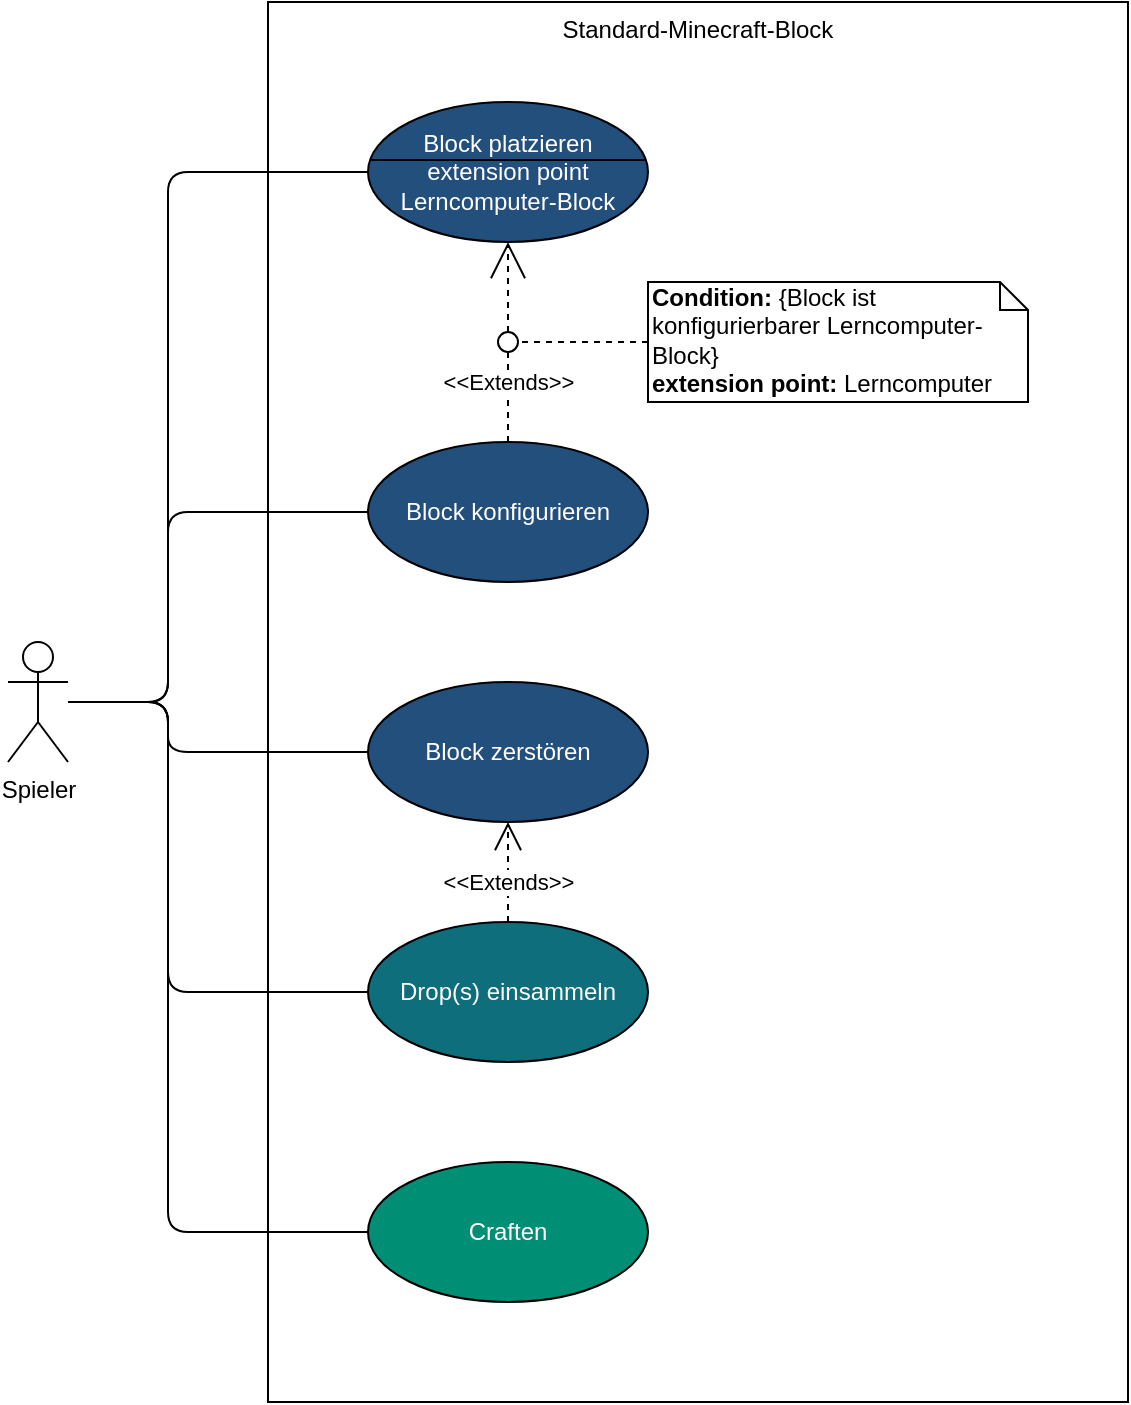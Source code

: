 <mxfile version="22.1.4" type="github">
  <diagram name="Seite-1" id="O_1vAWQollBgE-EHm2e4">
    <mxGraphModel dx="1500" dy="361" grid="1" gridSize="10" guides="1" tooltips="1" connect="1" arrows="1" fold="1" page="1" pageScale="1" pageWidth="827" pageHeight="1169" math="0" shadow="0">
      <root>
        <mxCell id="0" />
        <mxCell id="1" parent="0" />
        <mxCell id="JlvCxnNK5q-V1th9YPf1-1" value="Standard-Minecraft-Block" style="whiteSpace=wrap;html=1;fillColor=#FFFFFF;verticalAlign=top;" parent="1" vertex="1">
          <mxGeometry x="130" width="430" height="700" as="geometry" />
        </mxCell>
        <mxCell id="Dt-LfvvXn_hUXDTK20-f-9" style="edgeStyle=orthogonalEdgeStyle;rounded=1;orthogonalLoop=1;jettySize=auto;html=1;endArrow=none;endFill=0;" parent="1" source="JlvCxnNK5q-V1th9YPf1-10" target="Dt-LfvvXn_hUXDTK20-f-4" edge="1">
          <mxGeometry relative="1" as="geometry">
            <Array as="points">
              <mxPoint x="80" y="350" />
              <mxPoint x="80" y="495" />
            </Array>
          </mxGeometry>
        </mxCell>
        <mxCell id="Dt-LfvvXn_hUXDTK20-f-10" style="edgeStyle=orthogonalEdgeStyle;rounded=1;orthogonalLoop=1;jettySize=auto;html=1;endArrow=none;endFill=0;" parent="1" source="JlvCxnNK5q-V1th9YPf1-10" target="Dt-LfvvXn_hUXDTK20-f-3" edge="1">
          <mxGeometry relative="1" as="geometry">
            <Array as="points">
              <mxPoint x="80" y="350" />
              <mxPoint x="80" y="375" />
            </Array>
          </mxGeometry>
        </mxCell>
        <mxCell id="Dt-LfvvXn_hUXDTK20-f-11" style="edgeStyle=orthogonalEdgeStyle;rounded=1;orthogonalLoop=1;jettySize=auto;html=1;endArrow=none;endFill=0;" parent="1" source="JlvCxnNK5q-V1th9YPf1-10" target="Dt-LfvvXn_hUXDTK20-f-2" edge="1">
          <mxGeometry relative="1" as="geometry">
            <Array as="points">
              <mxPoint x="80" y="350" />
              <mxPoint x="80" y="255" />
            </Array>
          </mxGeometry>
        </mxCell>
        <mxCell id="Dt-LfvvXn_hUXDTK20-f-12" style="edgeStyle=orthogonalEdgeStyle;rounded=1;orthogonalLoop=1;jettySize=auto;html=1;endArrow=none;endFill=0;" parent="1" source="JlvCxnNK5q-V1th9YPf1-10" target="JlvCxnNK5q-V1th9YPf1-16" edge="1">
          <mxGeometry relative="1" as="geometry">
            <Array as="points">
              <mxPoint x="80" y="350" />
              <mxPoint x="80" y="615" />
            </Array>
          </mxGeometry>
        </mxCell>
        <mxCell id="Dt-LfvvXn_hUXDTK20-f-13" style="edgeStyle=orthogonalEdgeStyle;rounded=1;orthogonalLoop=1;jettySize=auto;html=1;endArrow=none;endFill=0;" parent="1" source="JlvCxnNK5q-V1th9YPf1-10" target="Dt-LfvvXn_hUXDTK20-f-1" edge="1">
          <mxGeometry relative="1" as="geometry">
            <Array as="points">
              <mxPoint x="80" y="350" />
              <mxPoint x="80" y="85" />
            </Array>
          </mxGeometry>
        </mxCell>
        <mxCell id="JlvCxnNK5q-V1th9YPf1-10" value="Spieler" style="shape=umlActor;verticalLabelPosition=bottom;labelBackgroundColor=#ffffff;verticalAlign=top;html=1;fillColor=#FFFFFF;" parent="1" vertex="1">
          <mxGeometry y="320" width="30" height="60" as="geometry" />
        </mxCell>
        <mxCell id="JlvCxnNK5q-V1th9YPf1-11" style="edgeStyle=orthogonalEdgeStyle;rounded=1;orthogonalLoop=1;jettySize=auto;html=1;dashed=1;endArrow=none;endFill=0;fontColor=#FFFFFF;" parent="1" source="Dt-LfvvXn_hUXDTK20-f-2" target="JlvCxnNK5q-V1th9YPf1-19" edge="1">
          <mxGeometry relative="1" as="geometry" />
        </mxCell>
        <mxCell id="JlvCxnNK5q-V1th9YPf1-14" value="&amp;lt;&amp;lt;Extends&lt;span style=&quot;color: rgb(0 , 0 , 0)&quot;&gt;&amp;gt;&amp;gt;&lt;/span&gt;" style="endArrow=open;endSize=16;endFill=0;html=1;dashed=1;" parent="1" source="JlvCxnNK5q-V1th9YPf1-19" target="Dt-LfvvXn_hUXDTK20-f-1" edge="1">
          <mxGeometry x="-1" y="-25" width="160" relative="1" as="geometry">
            <mxPoint x="143.5" y="593" as="sourcePoint" />
            <mxPoint x="417.5" y="201.0" as="targetPoint" />
            <mxPoint x="-25" y="25" as="offset" />
          </mxGeometry>
        </mxCell>
        <mxCell id="JlvCxnNK5q-V1th9YPf1-16" value="Craften" style="ellipse;whiteSpace=wrap;html=1;fillColor=#008e74;fontColor=#FFFFFF;" parent="1" vertex="1">
          <mxGeometry x="180" y="580" width="140" height="70" as="geometry" />
        </mxCell>
        <mxCell id="JlvCxnNK5q-V1th9YPf1-17" style="edgeStyle=orthogonalEdgeStyle;rounded=1;orthogonalLoop=1;jettySize=auto;html=1;dashed=1;endArrow=none;endFill=0;fontColor=#FFFFFF;" parent="1" source="JlvCxnNK5q-V1th9YPf1-18" target="JlvCxnNK5q-V1th9YPf1-19" edge="1">
          <mxGeometry relative="1" as="geometry" />
        </mxCell>
        <mxCell id="JlvCxnNK5q-V1th9YPf1-18" value="&lt;span style=&quot;text-align: center&quot;&gt;&lt;b&gt;Condition:&lt;/b&gt; {Block ist konfigurierbarer Lerncomputer-Block}&lt;/span&gt;&lt;br style=&quot;text-align: center&quot;&gt;&lt;span style=&quot;text-align: center&quot;&gt;&lt;b&gt;extension point:&lt;/b&gt; Lerncomputer&lt;/span&gt;" style="shape=note;whiteSpace=wrap;html=1;size=14;verticalAlign=top;align=left;spacingTop=-6;" parent="1" vertex="1">
          <mxGeometry x="320" y="140" width="190" height="60" as="geometry" />
        </mxCell>
        <mxCell id="JlvCxnNK5q-V1th9YPf1-19" value="" style="shape=mxgraph.flowchart.on-page_reference;" parent="1" vertex="1">
          <mxGeometry x="245" y="165" width="10" height="10" as="geometry" />
        </mxCell>
        <mxCell id="Dt-LfvvXn_hUXDTK20-f-1" value="Block platzieren&lt;br style=&quot;border-color: var(--border-color);&quot;&gt;&lt;span style=&quot;&quot;&gt;extension point&lt;/span&gt;&lt;br style=&quot;border-color: var(--border-color);&quot;&gt;&lt;span style=&quot;&quot;&gt;Lerncomputer-Block&lt;/span&gt;" style="ellipse;whiteSpace=wrap;html=1;fillColor=#234F7C;fontColor=#FFFFFF;" parent="1" vertex="1">
          <mxGeometry x="180" y="50" width="140" height="70" as="geometry" />
        </mxCell>
        <mxCell id="JlvCxnNK5q-V1th9YPf1-15" value="" style="line;strokeWidth=1;html=1;verticalAlign=top;" parent="1" vertex="1">
          <mxGeometry x="181" y="74" width="138" height="10" as="geometry" />
        </mxCell>
        <mxCell id="Dt-LfvvXn_hUXDTK20-f-2" value="Block konfigurieren" style="ellipse;whiteSpace=wrap;html=1;fillColor=#234F7C;fontColor=#FFFFFF;" parent="1" vertex="1">
          <mxGeometry x="180" y="220" width="140" height="70" as="geometry" />
        </mxCell>
        <mxCell id="Dt-LfvvXn_hUXDTK20-f-3" value="Block zerstören" style="ellipse;whiteSpace=wrap;html=1;fillColor=#234F7C;fontColor=#FFFFFF;" parent="1" vertex="1">
          <mxGeometry x="180" y="340" width="140" height="70" as="geometry" />
        </mxCell>
        <mxCell id="Dt-LfvvXn_hUXDTK20-f-4" value="Drop(s) einsammeln" style="ellipse;whiteSpace=wrap;html=1;fillColor=#0E6E7C;fontColor=#FFFFFF;" parent="1" vertex="1">
          <mxGeometry x="180" y="460" width="140" height="70" as="geometry" />
        </mxCell>
        <mxCell id="Dt-LfvvXn_hUXDTK20-f-5" value="&amp;lt;&amp;lt;Extends&amp;gt;&amp;gt;" style="endArrow=open;endSize=12;dashed=1;html=1;rounded=0;" parent="1" source="Dt-LfvvXn_hUXDTK20-f-4" target="Dt-LfvvXn_hUXDTK20-f-3" edge="1">
          <mxGeometry x="-0.2" width="160" relative="1" as="geometry">
            <mxPoint x="-30" y="510" as="sourcePoint" />
            <mxPoint x="130" y="510" as="targetPoint" />
            <mxPoint as="offset" />
          </mxGeometry>
        </mxCell>
      </root>
    </mxGraphModel>
  </diagram>
</mxfile>

